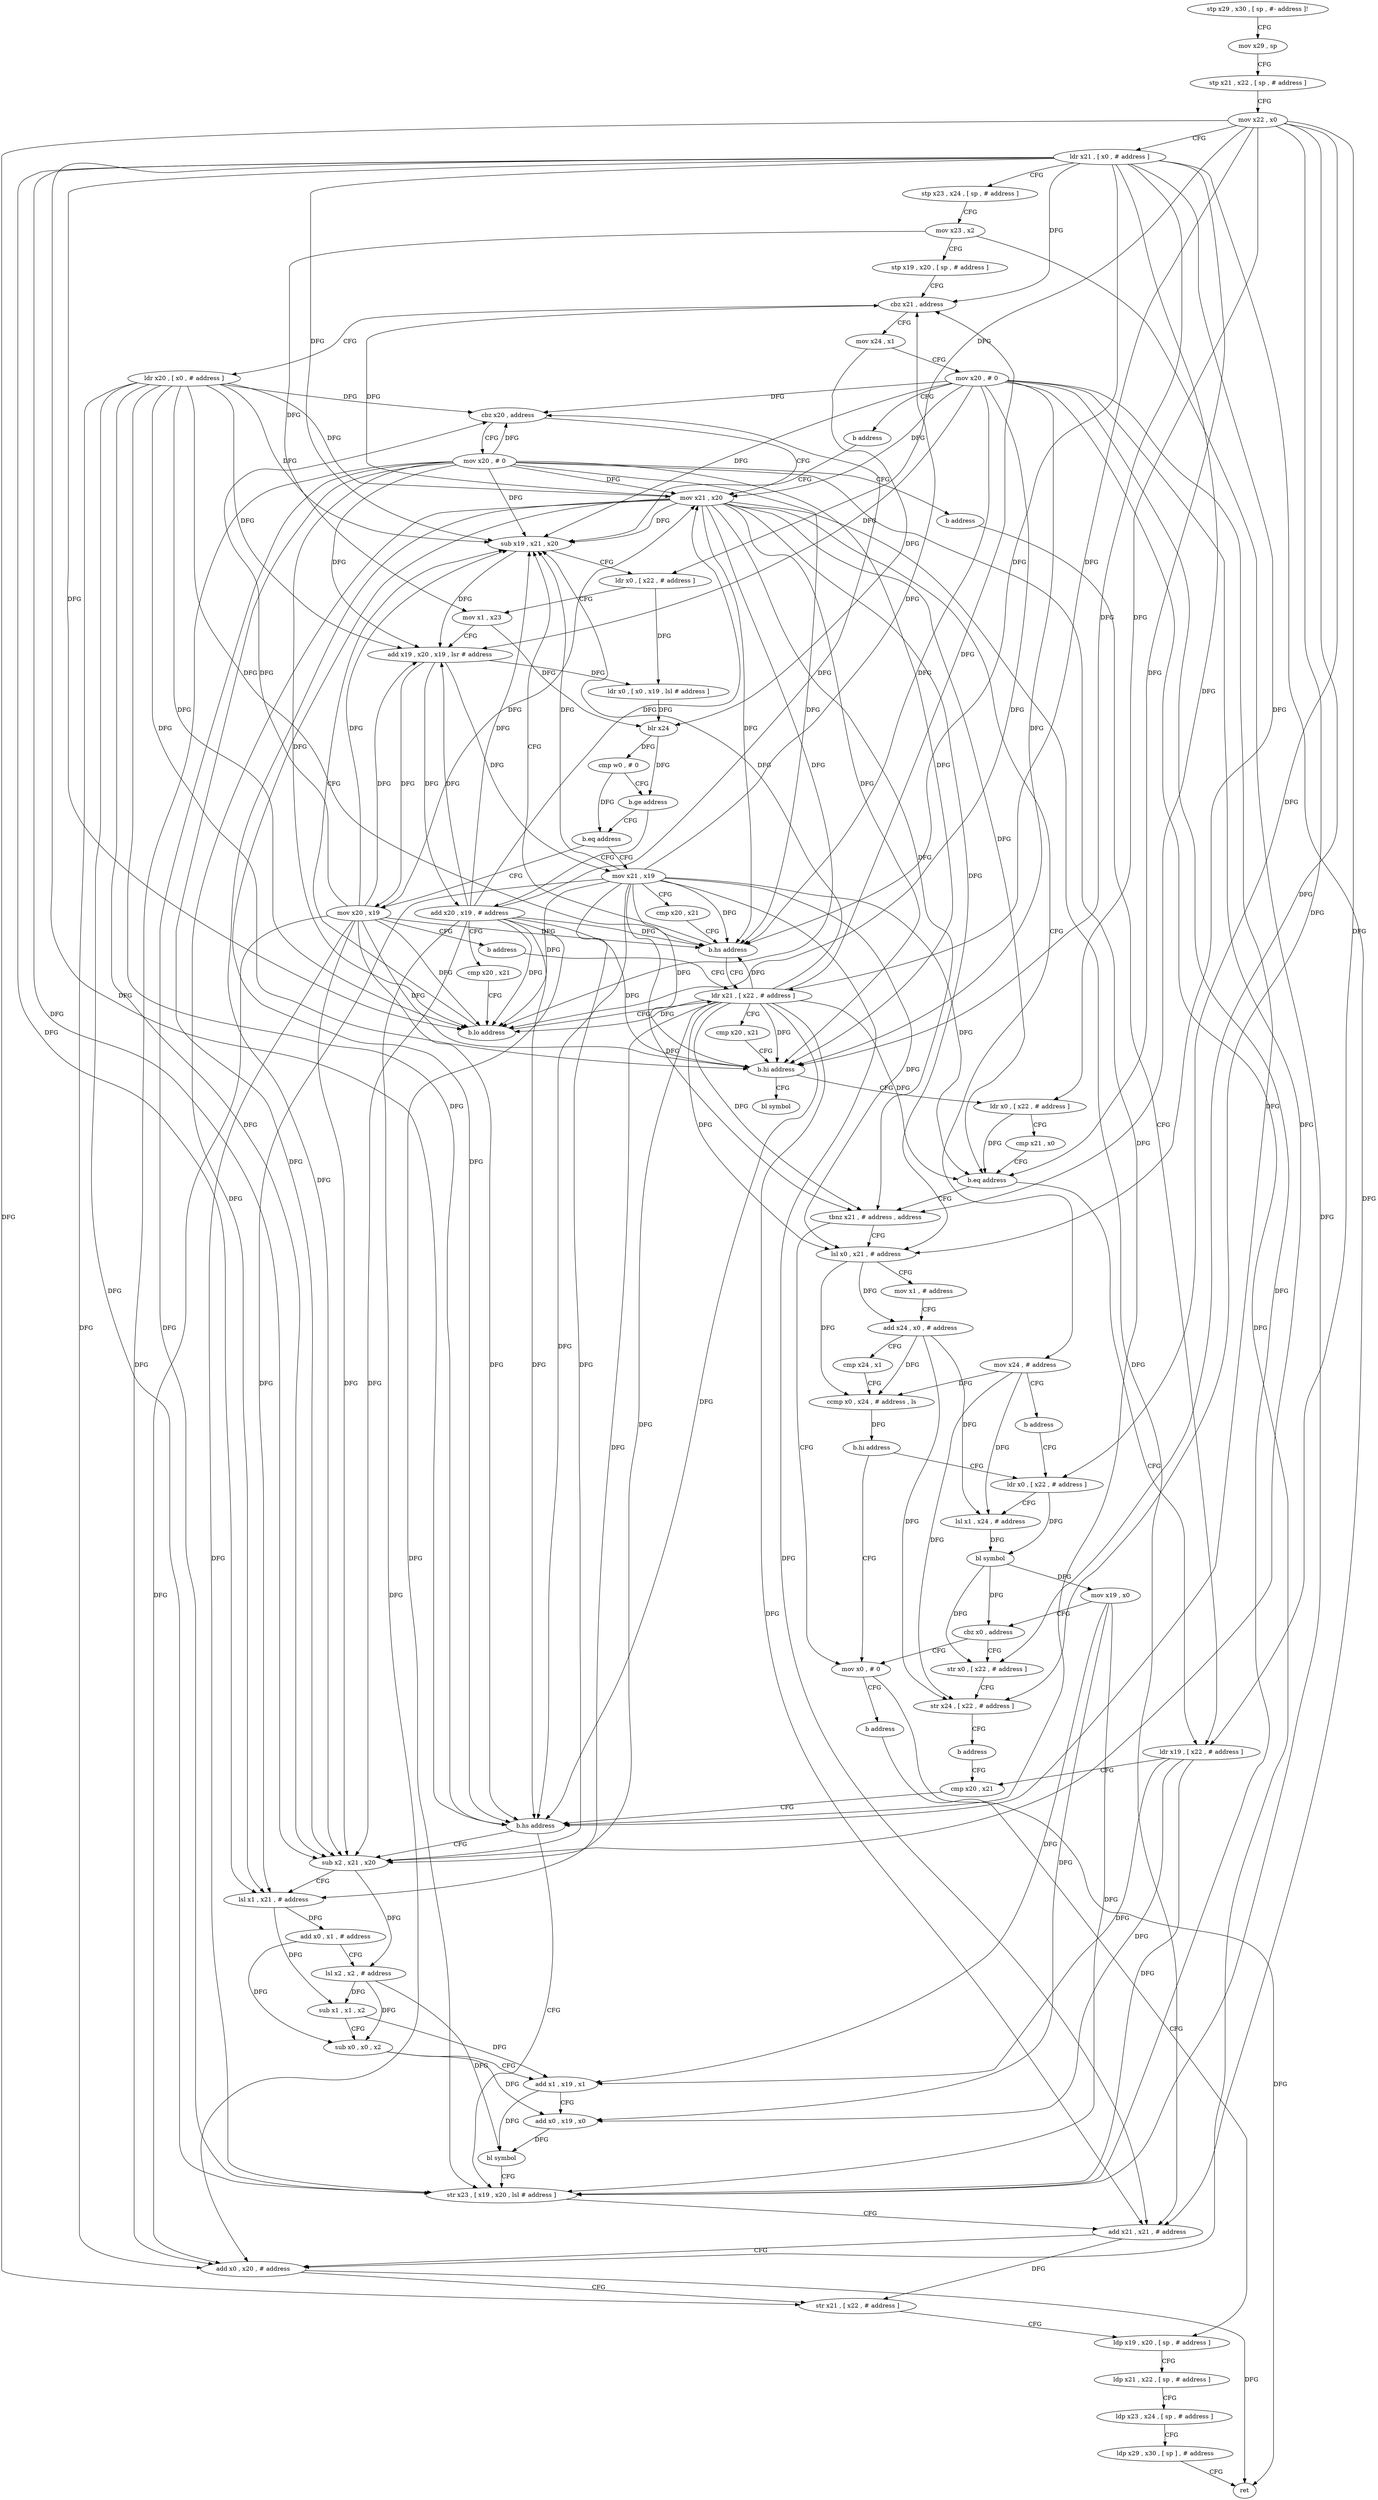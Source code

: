 digraph "func" {
"162144" [label = "stp x29 , x30 , [ sp , #- address ]!" ]
"162148" [label = "mov x29 , sp" ]
"162152" [label = "stp x21 , x22 , [ sp , # address ]" ]
"162156" [label = "mov x22 , x0" ]
"162160" [label = "ldr x21 , [ x0 , # address ]" ]
"162164" [label = "stp x23 , x24 , [ sp , # address ]" ]
"162168" [label = "mov x23 , x2" ]
"162172" [label = "stp x19 , x20 , [ sp , # address ]" ]
"162176" [label = "cbz x21 , address" ]
"162428" [label = "ldr x20 , [ x0 , # address ]" ]
"162180" [label = "mov x24 , x1" ]
"162432" [label = "cbz x20 , address" ]
"162452" [label = "mov x21 , x20" ]
"162436" [label = "mov x20 , # 0" ]
"162184" [label = "mov x20 , # 0" ]
"162188" [label = "b address" ]
"162208" [label = "sub x19 , x21 , x20" ]
"162456" [label = "mov x24 , # address" ]
"162460" [label = "b address" ]
"162396" [label = "ldr x0 , [ x22 , # address ]" ]
"162440" [label = "b address" ]
"162276" [label = "ldr x19 , [ x22 , # address ]" ]
"162212" [label = "ldr x0 , [ x22 , # address ]" ]
"162216" [label = "mov x1 , x23" ]
"162220" [label = "add x19 , x20 , x19 , lsr # address" ]
"162224" [label = "ldr x0 , [ x0 , x19 , lsl # address ]" ]
"162228" [label = "blr x24" ]
"162232" [label = "cmp w0 , # 0" ]
"162236" [label = "b.ge address" ]
"162192" [label = "b.eq address" ]
"162240" [label = "add x20 , x19 , # address" ]
"162400" [label = "lsl x1 , x24 , # address" ]
"162404" [label = "bl symbol" ]
"162408" [label = "mov x19 , x0" ]
"162412" [label = "cbz x0 , address" ]
"162444" [label = "mov x0 , # 0" ]
"162416" [label = "str x0 , [ x22 , # address ]" ]
"162280" [label = "cmp x20 , x21" ]
"162360" [label = "mov x20 , x19" ]
"162196" [label = "mov x21 , x19" ]
"162244" [label = "cmp x20 , x21" ]
"162248" [label = "b.lo address" ]
"162252" [label = "ldr x21 , [ x22 , # address ]" ]
"162448" [label = "b address" ]
"162340" [label = "ldp x19 , x20 , [ sp , # address ]" ]
"162420" [label = "str x24 , [ x22 , # address ]" ]
"162424" [label = "b address" ]
"162324" [label = "str x23 , [ x19 , x20 , lsl # address ]" ]
"162328" [label = "add x21 , x21 , # address" ]
"162332" [label = "add x0 , x20 , # address" ]
"162336" [label = "str x21 , [ x22 , # address ]" ]
"162288" [label = "sub x2 , x21 , x20" ]
"162292" [label = "lsl x1 , x21 , # address" ]
"162296" [label = "add x0 , x1 , # address" ]
"162300" [label = "lsl x2 , x2 , # address" ]
"162304" [label = "sub x1 , x1 , x2" ]
"162308" [label = "sub x0 , x0 , x2" ]
"162312" [label = "add x1 , x19 , x1" ]
"162316" [label = "add x0 , x19 , x0" ]
"162320" [label = "bl symbol" ]
"162364" [label = "b address" ]
"162200" [label = "cmp x20 , x21" ]
"162204" [label = "b.hs address" ]
"162256" [label = "cmp x20 , x21" ]
"162260" [label = "b.hi address" ]
"162464" [label = "bl symbol" ]
"162264" [label = "ldr x0 , [ x22 , # address ]" ]
"162344" [label = "ldp x21 , x22 , [ sp , # address ]" ]
"162348" [label = "ldp x23 , x24 , [ sp , # address ]" ]
"162352" [label = "ldp x29 , x30 , [ sp ] , # address" ]
"162356" [label = "ret" ]
"162284" [label = "b.hs address" ]
"162268" [label = "cmp x21 , x0" ]
"162272" [label = "b.eq address" ]
"162368" [label = "tbnz x21 , # address , address" ]
"162372" [label = "lsl x0 , x21 , # address" ]
"162376" [label = "mov x1 , # address" ]
"162380" [label = "add x24 , x0 , # address" ]
"162384" [label = "cmp x24 , x1" ]
"162388" [label = "ccmp x0 , x24 , # address , ls" ]
"162392" [label = "b.hi address" ]
"162144" -> "162148" [ label = "CFG" ]
"162148" -> "162152" [ label = "CFG" ]
"162152" -> "162156" [ label = "CFG" ]
"162156" -> "162160" [ label = "CFG" ]
"162156" -> "162212" [ label = "DFG" ]
"162156" -> "162396" [ label = "DFG" ]
"162156" -> "162276" [ label = "DFG" ]
"162156" -> "162416" [ label = "DFG" ]
"162156" -> "162420" [ label = "DFG" ]
"162156" -> "162252" [ label = "DFG" ]
"162156" -> "162336" [ label = "DFG" ]
"162156" -> "162264" [ label = "DFG" ]
"162160" -> "162164" [ label = "CFG" ]
"162160" -> "162176" [ label = "DFG" ]
"162160" -> "162208" [ label = "DFG" ]
"162160" -> "162248" [ label = "DFG" ]
"162160" -> "162284" [ label = "DFG" ]
"162160" -> "162204" [ label = "DFG" ]
"162160" -> "162260" [ label = "DFG" ]
"162160" -> "162328" [ label = "DFG" ]
"162160" -> "162288" [ label = "DFG" ]
"162160" -> "162292" [ label = "DFG" ]
"162160" -> "162272" [ label = "DFG" ]
"162160" -> "162368" [ label = "DFG" ]
"162160" -> "162372" [ label = "DFG" ]
"162164" -> "162168" [ label = "CFG" ]
"162168" -> "162172" [ label = "CFG" ]
"162168" -> "162216" [ label = "DFG" ]
"162168" -> "162324" [ label = "DFG" ]
"162172" -> "162176" [ label = "CFG" ]
"162176" -> "162428" [ label = "CFG" ]
"162176" -> "162180" [ label = "CFG" ]
"162428" -> "162432" [ label = "DFG" ]
"162428" -> "162452" [ label = "DFG" ]
"162428" -> "162208" [ label = "DFG" ]
"162428" -> "162220" [ label = "DFG" ]
"162428" -> "162248" [ label = "DFG" ]
"162428" -> "162284" [ label = "DFG" ]
"162428" -> "162204" [ label = "DFG" ]
"162428" -> "162260" [ label = "DFG" ]
"162428" -> "162324" [ label = "DFG" ]
"162428" -> "162332" [ label = "DFG" ]
"162428" -> "162288" [ label = "DFG" ]
"162180" -> "162184" [ label = "CFG" ]
"162180" -> "162228" [ label = "DFG" ]
"162432" -> "162452" [ label = "CFG" ]
"162432" -> "162436" [ label = "CFG" ]
"162452" -> "162456" [ label = "CFG" ]
"162452" -> "162176" [ label = "DFG" ]
"162452" -> "162208" [ label = "DFG" ]
"162452" -> "162248" [ label = "DFG" ]
"162452" -> "162284" [ label = "DFG" ]
"162452" -> "162204" [ label = "DFG" ]
"162452" -> "162260" [ label = "DFG" ]
"162452" -> "162328" [ label = "DFG" ]
"162452" -> "162288" [ label = "DFG" ]
"162452" -> "162292" [ label = "DFG" ]
"162452" -> "162272" [ label = "DFG" ]
"162452" -> "162368" [ label = "DFG" ]
"162452" -> "162372" [ label = "DFG" ]
"162436" -> "162440" [ label = "CFG" ]
"162436" -> "162432" [ label = "DFG" ]
"162436" -> "162452" [ label = "DFG" ]
"162436" -> "162208" [ label = "DFG" ]
"162436" -> "162220" [ label = "DFG" ]
"162436" -> "162248" [ label = "DFG" ]
"162436" -> "162284" [ label = "DFG" ]
"162436" -> "162204" [ label = "DFG" ]
"162436" -> "162260" [ label = "DFG" ]
"162436" -> "162324" [ label = "DFG" ]
"162436" -> "162332" [ label = "DFG" ]
"162436" -> "162288" [ label = "DFG" ]
"162184" -> "162188" [ label = "CFG" ]
"162184" -> "162432" [ label = "DFG" ]
"162184" -> "162452" [ label = "DFG" ]
"162184" -> "162208" [ label = "DFG" ]
"162184" -> "162220" [ label = "DFG" ]
"162184" -> "162248" [ label = "DFG" ]
"162184" -> "162284" [ label = "DFG" ]
"162184" -> "162204" [ label = "DFG" ]
"162184" -> "162260" [ label = "DFG" ]
"162184" -> "162324" [ label = "DFG" ]
"162184" -> "162332" [ label = "DFG" ]
"162184" -> "162288" [ label = "DFG" ]
"162188" -> "162208" [ label = "CFG" ]
"162208" -> "162212" [ label = "CFG" ]
"162208" -> "162220" [ label = "DFG" ]
"162456" -> "162460" [ label = "CFG" ]
"162456" -> "162400" [ label = "DFG" ]
"162456" -> "162420" [ label = "DFG" ]
"162456" -> "162388" [ label = "DFG" ]
"162460" -> "162396" [ label = "CFG" ]
"162396" -> "162400" [ label = "CFG" ]
"162396" -> "162404" [ label = "DFG" ]
"162440" -> "162276" [ label = "CFG" ]
"162276" -> "162280" [ label = "CFG" ]
"162276" -> "162324" [ label = "DFG" ]
"162276" -> "162312" [ label = "DFG" ]
"162276" -> "162316" [ label = "DFG" ]
"162212" -> "162216" [ label = "CFG" ]
"162212" -> "162224" [ label = "DFG" ]
"162216" -> "162220" [ label = "CFG" ]
"162216" -> "162228" [ label = "DFG" ]
"162220" -> "162224" [ label = "DFG" ]
"162220" -> "162240" [ label = "DFG" ]
"162220" -> "162360" [ label = "DFG" ]
"162220" -> "162196" [ label = "DFG" ]
"162224" -> "162228" [ label = "DFG" ]
"162228" -> "162232" [ label = "DFG" ]
"162228" -> "162236" [ label = "DFG" ]
"162232" -> "162236" [ label = "CFG" ]
"162232" -> "162192" [ label = "DFG" ]
"162236" -> "162192" [ label = "CFG" ]
"162236" -> "162240" [ label = "CFG" ]
"162192" -> "162360" [ label = "CFG" ]
"162192" -> "162196" [ label = "CFG" ]
"162240" -> "162244" [ label = "CFG" ]
"162240" -> "162432" [ label = "DFG" ]
"162240" -> "162452" [ label = "DFG" ]
"162240" -> "162208" [ label = "DFG" ]
"162240" -> "162220" [ label = "DFG" ]
"162240" -> "162248" [ label = "DFG" ]
"162240" -> "162284" [ label = "DFG" ]
"162240" -> "162204" [ label = "DFG" ]
"162240" -> "162260" [ label = "DFG" ]
"162240" -> "162324" [ label = "DFG" ]
"162240" -> "162332" [ label = "DFG" ]
"162240" -> "162288" [ label = "DFG" ]
"162400" -> "162404" [ label = "DFG" ]
"162404" -> "162408" [ label = "DFG" ]
"162404" -> "162412" [ label = "DFG" ]
"162404" -> "162416" [ label = "DFG" ]
"162408" -> "162412" [ label = "CFG" ]
"162408" -> "162324" [ label = "DFG" ]
"162408" -> "162312" [ label = "DFG" ]
"162408" -> "162316" [ label = "DFG" ]
"162412" -> "162444" [ label = "CFG" ]
"162412" -> "162416" [ label = "CFG" ]
"162444" -> "162448" [ label = "CFG" ]
"162444" -> "162356" [ label = "DFG" ]
"162416" -> "162420" [ label = "CFG" ]
"162280" -> "162284" [ label = "CFG" ]
"162360" -> "162364" [ label = "CFG" ]
"162360" -> "162432" [ label = "DFG" ]
"162360" -> "162452" [ label = "DFG" ]
"162360" -> "162208" [ label = "DFG" ]
"162360" -> "162220" [ label = "DFG" ]
"162360" -> "162248" [ label = "DFG" ]
"162360" -> "162284" [ label = "DFG" ]
"162360" -> "162204" [ label = "DFG" ]
"162360" -> "162260" [ label = "DFG" ]
"162360" -> "162324" [ label = "DFG" ]
"162360" -> "162332" [ label = "DFG" ]
"162360" -> "162288" [ label = "DFG" ]
"162196" -> "162200" [ label = "CFG" ]
"162196" -> "162176" [ label = "DFG" ]
"162196" -> "162248" [ label = "DFG" ]
"162196" -> "162284" [ label = "DFG" ]
"162196" -> "162208" [ label = "DFG" ]
"162196" -> "162204" [ label = "DFG" ]
"162196" -> "162260" [ label = "DFG" ]
"162196" -> "162328" [ label = "DFG" ]
"162196" -> "162288" [ label = "DFG" ]
"162196" -> "162292" [ label = "DFG" ]
"162196" -> "162272" [ label = "DFG" ]
"162196" -> "162368" [ label = "DFG" ]
"162196" -> "162372" [ label = "DFG" ]
"162244" -> "162248" [ label = "CFG" ]
"162248" -> "162208" [ label = "CFG" ]
"162248" -> "162252" [ label = "CFG" ]
"162252" -> "162256" [ label = "CFG" ]
"162252" -> "162176" [ label = "DFG" ]
"162252" -> "162248" [ label = "DFG" ]
"162252" -> "162284" [ label = "DFG" ]
"162252" -> "162204" [ label = "DFG" ]
"162252" -> "162208" [ label = "DFG" ]
"162252" -> "162260" [ label = "DFG" ]
"162252" -> "162328" [ label = "DFG" ]
"162252" -> "162288" [ label = "DFG" ]
"162252" -> "162292" [ label = "DFG" ]
"162252" -> "162272" [ label = "DFG" ]
"162252" -> "162368" [ label = "DFG" ]
"162252" -> "162372" [ label = "DFG" ]
"162448" -> "162340" [ label = "CFG" ]
"162340" -> "162344" [ label = "CFG" ]
"162420" -> "162424" [ label = "CFG" ]
"162424" -> "162280" [ label = "CFG" ]
"162324" -> "162328" [ label = "CFG" ]
"162328" -> "162332" [ label = "CFG" ]
"162328" -> "162336" [ label = "DFG" ]
"162332" -> "162336" [ label = "CFG" ]
"162332" -> "162356" [ label = "DFG" ]
"162336" -> "162340" [ label = "CFG" ]
"162288" -> "162292" [ label = "CFG" ]
"162288" -> "162300" [ label = "DFG" ]
"162292" -> "162296" [ label = "DFG" ]
"162292" -> "162304" [ label = "DFG" ]
"162296" -> "162300" [ label = "CFG" ]
"162296" -> "162308" [ label = "DFG" ]
"162300" -> "162304" [ label = "DFG" ]
"162300" -> "162308" [ label = "DFG" ]
"162300" -> "162320" [ label = "DFG" ]
"162304" -> "162308" [ label = "CFG" ]
"162304" -> "162312" [ label = "DFG" ]
"162308" -> "162312" [ label = "CFG" ]
"162308" -> "162316" [ label = "DFG" ]
"162312" -> "162316" [ label = "CFG" ]
"162312" -> "162320" [ label = "DFG" ]
"162316" -> "162320" [ label = "DFG" ]
"162320" -> "162324" [ label = "CFG" ]
"162364" -> "162252" [ label = "CFG" ]
"162200" -> "162204" [ label = "CFG" ]
"162204" -> "162252" [ label = "CFG" ]
"162204" -> "162208" [ label = "CFG" ]
"162256" -> "162260" [ label = "CFG" ]
"162260" -> "162464" [ label = "CFG" ]
"162260" -> "162264" [ label = "CFG" ]
"162264" -> "162268" [ label = "CFG" ]
"162264" -> "162272" [ label = "DFG" ]
"162344" -> "162348" [ label = "CFG" ]
"162348" -> "162352" [ label = "CFG" ]
"162352" -> "162356" [ label = "CFG" ]
"162284" -> "162324" [ label = "CFG" ]
"162284" -> "162288" [ label = "CFG" ]
"162268" -> "162272" [ label = "CFG" ]
"162272" -> "162368" [ label = "CFG" ]
"162272" -> "162276" [ label = "CFG" ]
"162368" -> "162444" [ label = "CFG" ]
"162368" -> "162372" [ label = "CFG" ]
"162372" -> "162376" [ label = "CFG" ]
"162372" -> "162380" [ label = "DFG" ]
"162372" -> "162388" [ label = "DFG" ]
"162376" -> "162380" [ label = "CFG" ]
"162380" -> "162384" [ label = "CFG" ]
"162380" -> "162400" [ label = "DFG" ]
"162380" -> "162420" [ label = "DFG" ]
"162380" -> "162388" [ label = "DFG" ]
"162384" -> "162388" [ label = "CFG" ]
"162388" -> "162392" [ label = "DFG" ]
"162392" -> "162444" [ label = "CFG" ]
"162392" -> "162396" [ label = "CFG" ]
}
